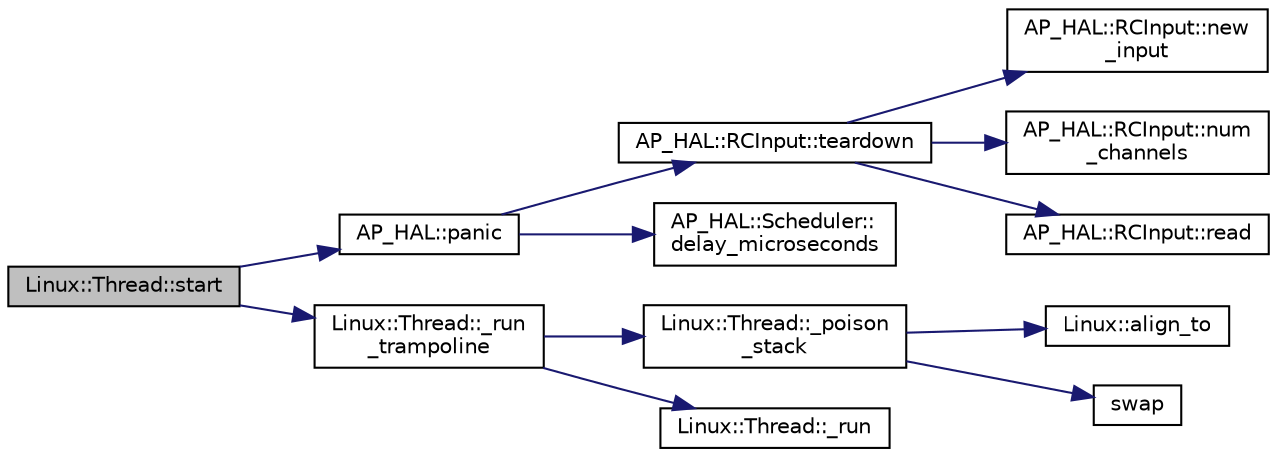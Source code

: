 digraph "Linux::Thread::start"
{
 // INTERACTIVE_SVG=YES
  edge [fontname="Helvetica",fontsize="10",labelfontname="Helvetica",labelfontsize="10"];
  node [fontname="Helvetica",fontsize="10",shape=record];
  rankdir="LR";
  Node1 [label="Linux::Thread::start",height=0.2,width=0.4,color="black", fillcolor="grey75", style="filled", fontcolor="black"];
  Node1 -> Node2 [color="midnightblue",fontsize="10",style="solid",fontname="Helvetica"];
  Node2 [label="AP_HAL::panic",height=0.2,width=0.4,color="black", fillcolor="white", style="filled",URL="$namespaceAP__HAL.html#a71832f03d849a0c088f04fc98d3c8143"];
  Node2 -> Node3 [color="midnightblue",fontsize="10",style="solid",fontname="Helvetica"];
  Node3 [label="AP_HAL::RCInput::teardown",height=0.2,width=0.4,color="black", fillcolor="white", style="filled",URL="$classAP__HAL_1_1RCInput.html#a2bea13d38f2b9ae8bf5193a3a69f0a31"];
  Node3 -> Node4 [color="midnightblue",fontsize="10",style="solid",fontname="Helvetica"];
  Node4 [label="AP_HAL::RCInput::new\l_input",height=0.2,width=0.4,color="black", fillcolor="white", style="filled",URL="$classAP__HAL_1_1RCInput.html#aee1fade33080edef83dd7db0fad0f7da"];
  Node3 -> Node5 [color="midnightblue",fontsize="10",style="solid",fontname="Helvetica"];
  Node5 [label="AP_HAL::RCInput::num\l_channels",height=0.2,width=0.4,color="black", fillcolor="white", style="filled",URL="$classAP__HAL_1_1RCInput.html#ae55f959c6115c1f41783af3a2b6c4fcd"];
  Node3 -> Node6 [color="midnightblue",fontsize="10",style="solid",fontname="Helvetica"];
  Node6 [label="AP_HAL::RCInput::read",height=0.2,width=0.4,color="black", fillcolor="white", style="filled",URL="$classAP__HAL_1_1RCInput.html#a078fd7e6d2e6a899009ec674a8e03498"];
  Node2 -> Node7 [color="midnightblue",fontsize="10",style="solid",fontname="Helvetica"];
  Node7 [label="AP_HAL::Scheduler::\ldelay_microseconds",height=0.2,width=0.4,color="black", fillcolor="white", style="filled",URL="$classAP__HAL_1_1Scheduler.html#a78c4f1b1f192ac1c99544b6cc8f099b0"];
  Node1 -> Node8 [color="midnightblue",fontsize="10",style="solid",fontname="Helvetica"];
  Node8 [label="Linux::Thread::_run\l_trampoline",height=0.2,width=0.4,color="black", fillcolor="white", style="filled",URL="$classLinux_1_1Thread.html#a18067b247d564909ee4e17494be5116f"];
  Node8 -> Node9 [color="midnightblue",fontsize="10",style="solid",fontname="Helvetica"];
  Node9 [label="Linux::Thread::_poison\l_stack",height=0.2,width=0.4,color="black", fillcolor="white", style="filled",URL="$classLinux_1_1Thread.html#a18e058f2fff1d040f82725cdd03278c1"];
  Node9 -> Node10 [color="midnightblue",fontsize="10",style="solid",fontname="Helvetica"];
  Node10 [label="Linux::align_to",height=0.2,width=0.4,color="black", fillcolor="white", style="filled",URL="$namespaceLinux.html#aa34987ac24945c9252dbe37e6769381e"];
  Node9 -> Node11 [color="midnightblue",fontsize="10",style="solid",fontname="Helvetica"];
  Node11 [label="swap",height=0.2,width=0.4,color="black", fillcolor="white", style="filled",URL="$matrix__alg_8cpp.html#a4ae7bd9da0bae1b05a7c352df26008ff"];
  Node8 -> Node12 [color="midnightblue",fontsize="10",style="solid",fontname="Helvetica"];
  Node12 [label="Linux::Thread::_run",height=0.2,width=0.4,color="black", fillcolor="white", style="filled",URL="$classLinux_1_1Thread.html#accef76b1c9d5096cd4a16c679d3b6ff3"];
}
